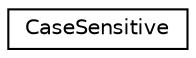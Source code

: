 digraph "Graphical Class Hierarchy"
{
  edge [fontname="Helvetica",fontsize="10",labelfontname="Helvetica",labelfontsize="10"];
  node [fontname="Helvetica",fontsize="10",shape=record];
  rankdir="LR";
  Node1 [label="CaseSensitive",height=0.2,width=0.4,color="black", fillcolor="white", style="filled",URL="$structCatch_1_1CaseSensitive.html"];
}
